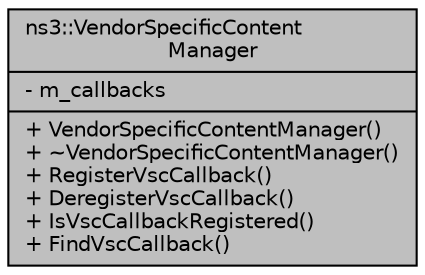 digraph "ns3::VendorSpecificContentManager"
{
  edge [fontname="Helvetica",fontsize="10",labelfontname="Helvetica",labelfontsize="10"];
  node [fontname="Helvetica",fontsize="10",shape=record];
  Node1 [label="{ns3::VendorSpecificContent\lManager\n|- m_callbacks\l|+ VendorSpecificContentManager()\l+ ~VendorSpecificContentManager()\l+ RegisterVscCallback()\l+ DeregisterVscCallback()\l+ IsVscCallbackRegistered()\l+ FindVscCallback()\l}",height=0.2,width=0.4,color="black", fillcolor="grey75", style="filled", fontcolor="black"];
}
